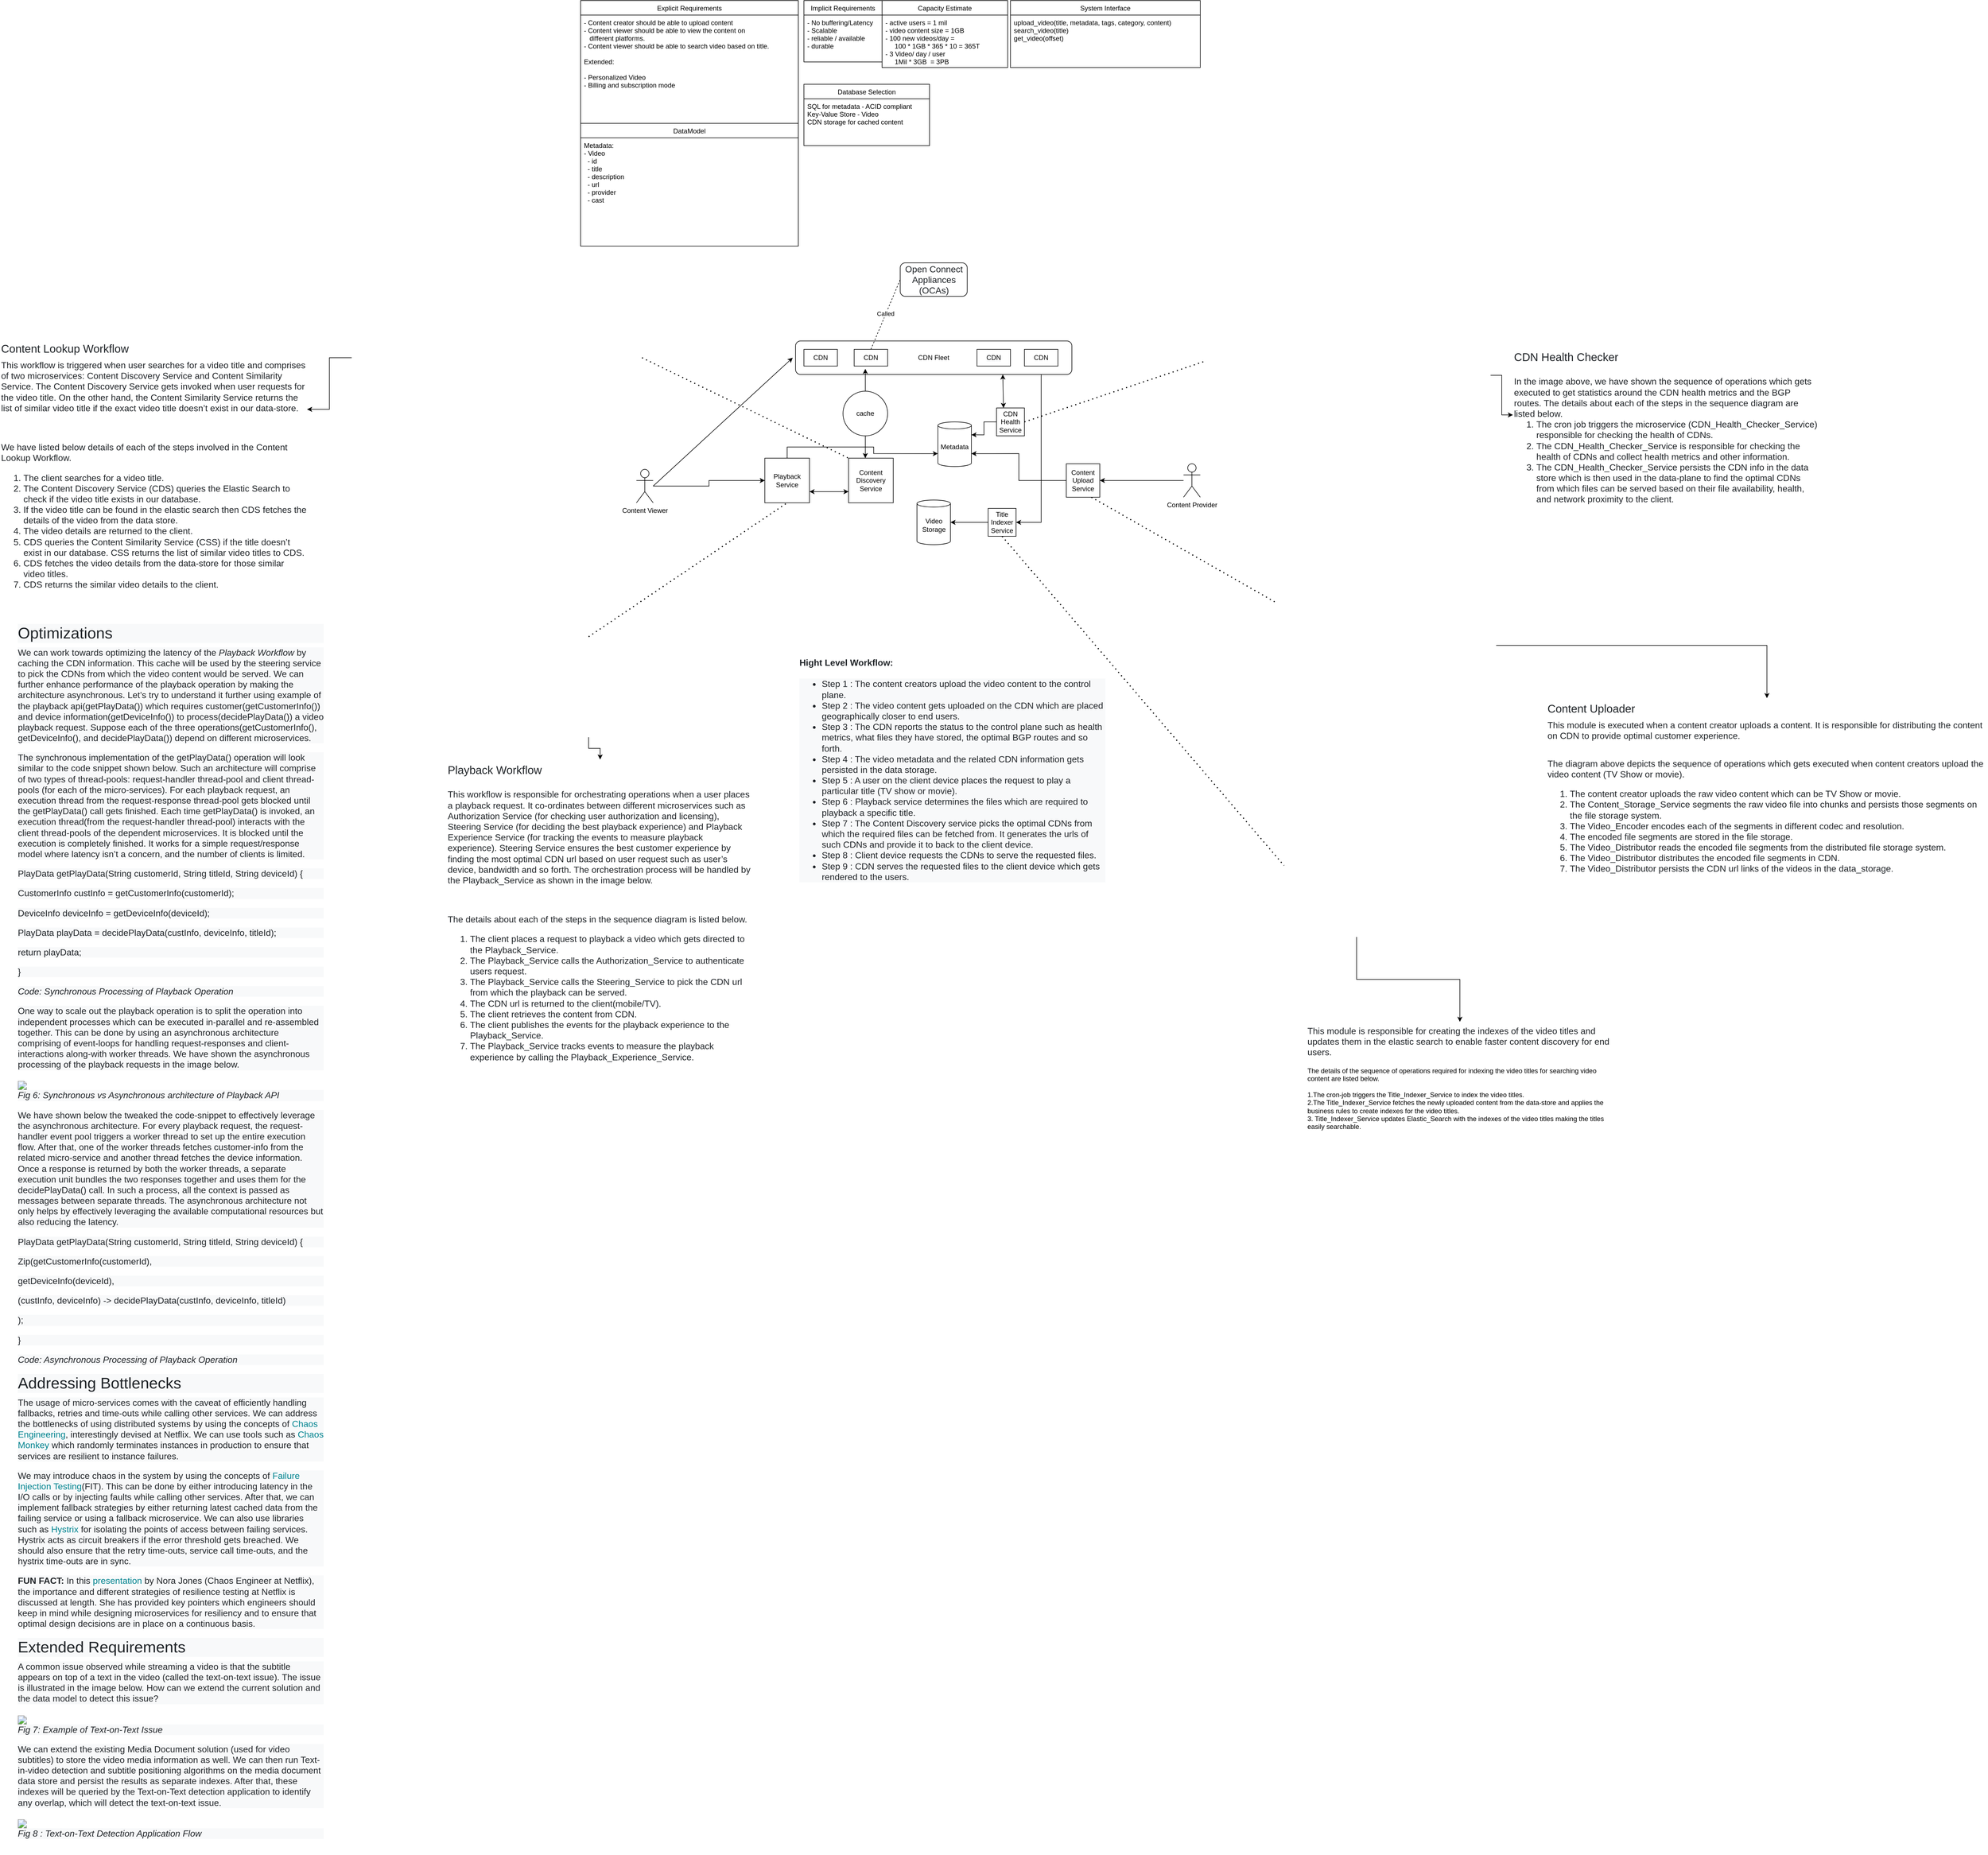 <mxfile version="14.6.13" type="device"><diagram id="5-Hsu6IKNfxFTlGDE2Y5" name="Page-1"><mxGraphModel dx="2877" dy="1433" grid="1" gridSize="10" guides="1" tooltips="1" connect="1" arrows="1" fold="1" page="1" pageScale="1" pageWidth="850" pageHeight="1100" math="0" shadow="0"><root><mxCell id="0"/><mxCell id="1" parent="0"/><mxCell id="NdjpfhS9dOy0dimui9k6-1" value="Explicit Requirements" style="swimlane;fontStyle=0;childLayout=stackLayout;horizontal=1;startSize=26;horizontalStack=0;resizeParent=1;resizeParentMax=0;resizeLast=0;collapsible=1;marginBottom=0;" parent="1" vertex="1"><mxGeometry x="80" y="50" width="390" height="220" as="geometry"/></mxCell><mxCell id="NdjpfhS9dOy0dimui9k6-2" value="- Content creator should be able to upload content&#10;- Content viewer should be able to view the content on&#10;   different platforms.&#10;- Content viewer should be able to search video based on title.&#10;&#10;Extended:&#10;&#10;- Personalized Video&#10;- Billing and subscription mode" style="text;strokeColor=none;fillColor=none;align=left;verticalAlign=top;spacingLeft=4;spacingRight=4;overflow=hidden;rotatable=0;points=[[0,0.5],[1,0.5]];portConstraint=eastwest;" parent="NdjpfhS9dOy0dimui9k6-1" vertex="1"><mxGeometry y="26" width="390" height="194" as="geometry"/></mxCell><mxCell id="NdjpfhS9dOy0dimui9k6-3" value="Implicit Requirements" style="swimlane;fontStyle=0;childLayout=stackLayout;horizontal=1;startSize=26;horizontalStack=0;resizeParent=1;resizeParentMax=0;resizeLast=0;collapsible=1;marginBottom=0;" parent="1" vertex="1"><mxGeometry x="480" y="50" width="140" height="110" as="geometry"/></mxCell><mxCell id="NdjpfhS9dOy0dimui9k6-4" value="- No buffering/Latency&#10;- Scalable&#10;- reliable / available&#10;- durable" style="text;strokeColor=none;fillColor=none;align=left;verticalAlign=top;spacingLeft=4;spacingRight=4;overflow=hidden;rotatable=0;points=[[0,0.5],[1,0.5]];portConstraint=eastwest;" parent="NdjpfhS9dOy0dimui9k6-3" vertex="1"><mxGeometry y="26" width="140" height="84" as="geometry"/></mxCell><mxCell id="NdjpfhS9dOy0dimui9k6-5" value="Database Selection" style="swimlane;fontStyle=0;childLayout=stackLayout;horizontal=1;startSize=26;horizontalStack=0;resizeParent=1;resizeParentMax=0;resizeLast=0;collapsible=1;marginBottom=0;" parent="1" vertex="1"><mxGeometry x="480" y="200" width="225" height="110" as="geometry"/></mxCell><mxCell id="NdjpfhS9dOy0dimui9k6-137" value="SQL for metadata - ACID compliant&#10;Key-Value Store - Video&#10;CDN storage for cached content &#10;" style="text;strokeColor=none;fillColor=none;align=left;verticalAlign=top;spacingLeft=4;spacingRight=4;overflow=hidden;rotatable=0;points=[[0,0.5],[1,0.5]];portConstraint=eastwest;" parent="NdjpfhS9dOy0dimui9k6-5" vertex="1"><mxGeometry y="26" width="225" height="84" as="geometry"/></mxCell><mxCell id="NdjpfhS9dOy0dimui9k6-7" value="System Interface" style="swimlane;fontStyle=0;childLayout=stackLayout;horizontal=1;startSize=26;horizontalStack=0;resizeParent=1;resizeParentMax=0;resizeLast=0;collapsible=1;marginBottom=0;" parent="1" vertex="1"><mxGeometry x="850" y="50" width="340" height="120" as="geometry"/></mxCell><mxCell id="NdjpfhS9dOy0dimui9k6-96" value="upload_video(title, metadata, tags, category, content)&#10;search_video(title)&#10;get_video(offset)&#10;" style="text;strokeColor=none;fillColor=none;align=left;verticalAlign=top;spacingLeft=4;spacingRight=4;overflow=hidden;rotatable=0;points=[[0,0.5],[1,0.5]];portConstraint=eastwest;" parent="NdjpfhS9dOy0dimui9k6-7" vertex="1"><mxGeometry y="26" width="340" height="94" as="geometry"/></mxCell><mxCell id="NdjpfhS9dOy0dimui9k6-9" value="Capacity Estimate" style="swimlane;fontStyle=0;childLayout=stackLayout;horizontal=1;startSize=26;horizontalStack=0;resizeParent=1;resizeParentMax=0;resizeLast=0;collapsible=1;marginBottom=0;" parent="1" vertex="1"><mxGeometry x="620" y="50" width="225" height="120" as="geometry"/></mxCell><mxCell id="NdjpfhS9dOy0dimui9k6-10" value="- active users = 1 mil&#10;- video content size = 1GB&#10;- 100 new videos/day = &#10;     100 * 1GB * 365 * 10 = 365T&#10;- 3 Video/ day / user &#10;     1Mil * 3GB  = 3PB" style="text;strokeColor=none;fillColor=none;align=left;verticalAlign=top;spacingLeft=4;spacingRight=4;overflow=hidden;rotatable=0;points=[[0,0.5],[1,0.5]];portConstraint=eastwest;" parent="NdjpfhS9dOy0dimui9k6-9" vertex="1"><mxGeometry y="26" width="225" height="94" as="geometry"/></mxCell><mxCell id="NdjpfhS9dOy0dimui9k6-59" style="edgeStyle=orthogonalEdgeStyle;rounded=0;orthogonalLoop=1;jettySize=auto;html=1;entryX=0;entryY=0.5;entryDx=0;entryDy=0;" parent="1" source="NdjpfhS9dOy0dimui9k6-37" target="NdjpfhS9dOy0dimui9k6-39" edge="1"><mxGeometry relative="1" as="geometry"><mxPoint x="310.0" y="915.0" as="targetPoint"/></mxGeometry></mxCell><mxCell id="NdjpfhS9dOy0dimui9k6-37" value="Content Viewer" style="shape=umlActor;verticalLabelPosition=bottom;verticalAlign=top;html=1;outlineConnect=0;" parent="1" vertex="1"><mxGeometry x="180" y="890" width="30" height="60" as="geometry"/></mxCell><mxCell id="NdjpfhS9dOy0dimui9k6-78" style="edgeStyle=orthogonalEdgeStyle;rounded=0;orthogonalLoop=1;jettySize=auto;html=1;entryX=1;entryY=0.5;entryDx=0;entryDy=0;" parent="1" source="NdjpfhS9dOy0dimui9k6-38" target="NdjpfhS9dOy0dimui9k6-45" edge="1"><mxGeometry relative="1" as="geometry"><mxPoint x="1160" y="900.143" as="sourcePoint"/></mxGeometry></mxCell><mxCell id="NdjpfhS9dOy0dimui9k6-38" value="Content Provider" style="shape=umlActor;verticalLabelPosition=bottom;verticalAlign=top;html=1;outlineConnect=0;" parent="1" vertex="1"><mxGeometry x="1160" y="880" width="30" height="60" as="geometry"/></mxCell><mxCell id="NdjpfhS9dOy0dimui9k6-84" style="edgeStyle=orthogonalEdgeStyle;rounded=0;orthogonalLoop=1;jettySize=auto;html=1;exitX=0.5;exitY=0;exitDx=0;exitDy=0;entryX=0;entryY=0;entryDx=0;entryDy=56.833;entryPerimeter=0;" parent="1" source="NdjpfhS9dOy0dimui9k6-39" target="NdjpfhS9dOy0dimui9k6-43" edge="1"><mxGeometry relative="1" as="geometry"/></mxCell><mxCell id="NdjpfhS9dOy0dimui9k6-39" value="Playback Service" style="whiteSpace=wrap;html=1;aspect=fixed;" parent="1" vertex="1"><mxGeometry x="410" y="870" width="80" height="80" as="geometry"/></mxCell><mxCell id="NdjpfhS9dOy0dimui9k6-42" value="Content Discovery&lt;br&gt;Service" style="whiteSpace=wrap;html=1;aspect=fixed;" parent="1" vertex="1"><mxGeometry x="560" y="870" width="80" height="80" as="geometry"/></mxCell><mxCell id="NdjpfhS9dOy0dimui9k6-43" value="Metadata" style="shape=cylinder3;whiteSpace=wrap;html=1;boundedLbl=1;backgroundOutline=1;size=6.333;" parent="1" vertex="1"><mxGeometry x="720" y="805" width="60" height="80" as="geometry"/></mxCell><mxCell id="NdjpfhS9dOy0dimui9k6-71" style="edgeStyle=orthogonalEdgeStyle;rounded=0;orthogonalLoop=1;jettySize=auto;html=1;entryX=1;entryY=0.5;entryDx=0;entryDy=0;" parent="1" source="NdjpfhS9dOy0dimui9k6-45" target="NdjpfhS9dOy0dimui9k6-113" edge="1"><mxGeometry relative="1" as="geometry"/></mxCell><mxCell id="NdjpfhS9dOy0dimui9k6-92" style="edgeStyle=orthogonalEdgeStyle;rounded=0;orthogonalLoop=1;jettySize=auto;html=1;entryX=1;entryY=0;entryDx=0;entryDy=56.833;entryPerimeter=0;" parent="1" source="NdjpfhS9dOy0dimui9k6-45" target="NdjpfhS9dOy0dimui9k6-43" edge="1"><mxGeometry relative="1" as="geometry"/></mxCell><mxCell id="NdjpfhS9dOy0dimui9k6-102" style="edgeStyle=orthogonalEdgeStyle;rounded=0;orthogonalLoop=1;jettySize=auto;html=1;entryX=0.5;entryY=1;entryDx=0;entryDy=0;" parent="1" source="NdjpfhS9dOy0dimui9k6-45" target="NdjpfhS9dOy0dimui9k6-76" edge="1"><mxGeometry relative="1" as="geometry"/></mxCell><mxCell id="NdjpfhS9dOy0dimui9k6-45" value="Content Upload&lt;br&gt;Service" style="whiteSpace=wrap;html=1;aspect=fixed;" parent="1" vertex="1"><mxGeometry x="950" y="880" width="60" height="60" as="geometry"/></mxCell><mxCell id="NdjpfhS9dOy0dimui9k6-91" style="edgeStyle=orthogonalEdgeStyle;rounded=0;orthogonalLoop=1;jettySize=auto;html=1;entryX=1;entryY=0;entryDx=0;entryDy=23.167;entryPerimeter=0;" parent="1" source="NdjpfhS9dOy0dimui9k6-46" target="NdjpfhS9dOy0dimui9k6-43" edge="1"><mxGeometry relative="1" as="geometry"/></mxCell><mxCell id="NdjpfhS9dOy0dimui9k6-46" value="CDN Health Service" style="whiteSpace=wrap;html=1;aspect=fixed;" parent="1" vertex="1"><mxGeometry x="825" y="780" width="50" height="50" as="geometry"/></mxCell><mxCell id="NdjpfhS9dOy0dimui9k6-64" value="CDN Fleet" style="rounded=1;whiteSpace=wrap;html=1;" parent="1" vertex="1"><mxGeometry x="465" y="660" width="495" height="60" as="geometry"/></mxCell><mxCell id="NdjpfhS9dOy0dimui9k6-67" value="" style="endArrow=classic;html=1;" parent="1" edge="1"><mxGeometry width="50" height="50" relative="1" as="geometry"><mxPoint x="210" y="920" as="sourcePoint"/><mxPoint x="460" y="690" as="targetPoint"/></mxGeometry></mxCell><mxCell id="NdjpfhS9dOy0dimui9k6-70" value="Video Storage" style="shape=cylinder3;whiteSpace=wrap;html=1;boundedLbl=1;backgroundOutline=1;size=6.333;" parent="1" vertex="1"><mxGeometry x="682.5" y="945" width="60" height="80" as="geometry"/></mxCell><mxCell id="NdjpfhS9dOy0dimui9k6-73" value="CDN" style="rounded=0;whiteSpace=wrap;html=1;" parent="1" vertex="1"><mxGeometry x="480" y="675" width="60" height="30" as="geometry"/></mxCell><mxCell id="NdjpfhS9dOy0dimui9k6-74" value="&lt;span&gt;CDN&lt;/span&gt;" style="rounded=0;whiteSpace=wrap;html=1;" parent="1" vertex="1"><mxGeometry x="570" y="675" width="60" height="30" as="geometry"/></mxCell><mxCell id="NdjpfhS9dOy0dimui9k6-75" value="&lt;meta charset=&quot;utf-8&quot;&gt;&lt;span style=&quot;color: rgb(0, 0, 0); font-family: helvetica; font-size: 12px; font-style: normal; font-weight: 400; letter-spacing: normal; text-align: center; text-indent: 0px; text-transform: none; word-spacing: 0px; background-color: rgb(248, 249, 250); display: inline; float: none;&quot;&gt;CDN&lt;/span&gt;" style="rounded=0;whiteSpace=wrap;html=1;" parent="1" vertex="1"><mxGeometry x="790" y="675" width="60" height="30" as="geometry"/></mxCell><mxCell id="NdjpfhS9dOy0dimui9k6-76" value="&lt;span&gt;CDN&lt;/span&gt;" style="rounded=0;whiteSpace=wrap;html=1;" parent="1" vertex="1"><mxGeometry x="875" y="675" width="60" height="30" as="geometry"/></mxCell><mxCell id="NdjpfhS9dOy0dimui9k6-87" value="" style="endArrow=classic;startArrow=classic;html=1;" parent="1" edge="1"><mxGeometry width="50" height="50" relative="1" as="geometry"><mxPoint x="590" y="870" as="sourcePoint"/><mxPoint x="590" y="710" as="targetPoint"/></mxGeometry></mxCell><mxCell id="NdjpfhS9dOy0dimui9k6-89" value="" style="endArrow=classic;startArrow=classic;html=1;entryX=0.75;entryY=1;entryDx=0;entryDy=0;exitX=0.25;exitY=0;exitDx=0;exitDy=0;" parent="1" source="NdjpfhS9dOy0dimui9k6-46" target="NdjpfhS9dOy0dimui9k6-64" edge="1"><mxGeometry width="50" height="50" relative="1" as="geometry"><mxPoint x="600" y="680" as="sourcePoint"/><mxPoint x="650" y="630" as="targetPoint"/></mxGeometry></mxCell><mxCell id="NdjpfhS9dOy0dimui9k6-95" value="&lt;div&gt;&lt;font color=&quot;#212529&quot;&gt;&lt;span style=&quot;font-size: 16px&quot;&gt;&lt;b&gt;Hight Level Workflow:&amp;nbsp;&lt;/b&gt;&lt;/span&gt;&lt;/font&gt;&lt;/div&gt;&lt;div&gt;&lt;font color=&quot;#212529&quot;&gt;&lt;span style=&quot;font-size: 16px&quot;&gt;&lt;b&gt;&lt;br&gt;&lt;/b&gt;&lt;/span&gt;&lt;/font&gt;&lt;/div&gt;&lt;ul style=&quot;box-sizing: border-box ; margin-top: 0px ; margin-bottom: 1rem ; color: rgb(33 , 37 , 41) ; font-size: 16px ; font-style: normal ; letter-spacing: normal ; text-align: left ; text-indent: 0px ; text-transform: none ; word-spacing: 0px ; background-color: rgb(248 , 249 , 250)&quot;&gt;&lt;li style=&quot;box-sizing: border-box&quot;&gt;Step 1 : The content creators upload the video content to the control plane.&lt;/li&gt;&lt;li style=&quot;font-weight: 400 ; box-sizing: border-box&quot;&gt;Step 2 : The video content gets uploaded on the CDN which are placed geographically closer to end users.&lt;/li&gt;&lt;li style=&quot;font-weight: 400 ; box-sizing: border-box&quot;&gt;Step 3 : The CDN reports the status to the control plane such as health metrics, what files they have stored, the optimal BGP routes and so forth.&lt;/li&gt;&lt;li style=&quot;font-weight: 400 ; box-sizing: border-box&quot;&gt;Step 4 : The video metadata and the related CDN information gets persisted in the data storage.&lt;/li&gt;&lt;li style=&quot;font-weight: 400 ; box-sizing: border-box&quot;&gt;Step 5 : A user on the client device places the request to play a particular title (TV show or movie).&lt;/li&gt;&lt;li style=&quot;font-weight: 400 ; box-sizing: border-box&quot;&gt;Step 6 : Playback service determines the files which are required to playback a specific title.&lt;/li&gt;&lt;li style=&quot;font-weight: 400 ; box-sizing: border-box&quot;&gt;Step 7 : The Content Discovery service picks the optimal CDNs from which the required files can be fetched from. It generates the urls of such CDNs and provide it to back to the client device.&lt;/li&gt;&lt;li style=&quot;font-weight: 400 ; box-sizing: border-box&quot;&gt;Step 8 : Client device requests the CDNs to serve the requested files.&lt;/li&gt;&lt;li style=&quot;font-weight: 400 ; box-sizing: border-box&quot;&gt;Step 9 : CDN serves the requested files to the client device which gets rendered to the users.&lt;/li&gt;&lt;/ul&gt;" style="text;whiteSpace=wrap;html=1;" parent="1" vertex="1"><mxGeometry x="470" y="1220" width="550" height="420" as="geometry"/></mxCell><mxCell id="NdjpfhS9dOy0dimui9k6-98" value="DataModel" style="swimlane;fontStyle=0;childLayout=stackLayout;horizontal=1;startSize=26;horizontalStack=0;resizeParent=1;resizeParentMax=0;resizeLast=0;collapsible=1;marginBottom=0;" parent="1" vertex="1"><mxGeometry x="80" y="270" width="390" height="220" as="geometry"/></mxCell><mxCell id="NdjpfhS9dOy0dimui9k6-99" value="Metadata:&#10;- Video&#10;  - id&#10;  - title&#10;  - description&#10;  - url&#10;  - provider&#10;  - cast&#10;" style="text;strokeColor=none;fillColor=none;align=left;verticalAlign=top;spacingLeft=4;spacingRight=4;overflow=hidden;rotatable=0;points=[[0,0.5],[1,0.5]];portConstraint=eastwest;" parent="NdjpfhS9dOy0dimui9k6-98" vertex="1"><mxGeometry y="26" width="390" height="194" as="geometry"/></mxCell><mxCell id="NdjpfhS9dOy0dimui9k6-112" style="edgeStyle=orthogonalEdgeStyle;rounded=0;orthogonalLoop=1;jettySize=auto;html=1;" parent="1" source="NdjpfhS9dOy0dimui9k6-103" target="NdjpfhS9dOy0dimui9k6-121" edge="1"><mxGeometry relative="1" as="geometry"><mxPoint x="1460" y="1350" as="targetPoint"/></mxGeometry></mxCell><mxCell id="NdjpfhS9dOy0dimui9k6-103" value="" style="shape=image;verticalLabelPosition=bottom;labelBackgroundColor=#ffffff;verticalAlign=top;aspect=fixed;imageAspect=0;image=https://techtakshila.com/system-design-interview/chapter-2/fig1.png;" parent="1" vertex="1"><mxGeometry x="1200" y="1130" width="520" height="151" as="geometry"/></mxCell><mxCell id="NdjpfhS9dOy0dimui9k6-111" style="edgeStyle=orthogonalEdgeStyle;rounded=0;orthogonalLoop=1;jettySize=auto;html=1;" parent="1" source="NdjpfhS9dOy0dimui9k6-106" target="NdjpfhS9dOy0dimui9k6-110" edge="1"><mxGeometry relative="1" as="geometry"/></mxCell><mxCell id="NdjpfhS9dOy0dimui9k6-106" value="" style="shape=image;verticalLabelPosition=bottom;labelBackgroundColor=#ffffff;verticalAlign=top;aspect=fixed;imageAspect=0;image=https://techtakshila.com/system-design-interview/chapter-2/fig2.png;" parent="1" vertex="1"><mxGeometry x="1200" y="670" width="510" height="102.98" as="geometry"/></mxCell><mxCell id="NdjpfhS9dOy0dimui9k6-110" value="&lt;h5 id=&quot;cdn-health-checker&quot; style=&quot;box-sizing: border-box ; margin-top: 0px ; margin-bottom: 0.5rem ; font-weight: 500 ; line-height: 1.2 ; font-size: 1.25rem ; color: rgb(33 , 37 , 41) ; font-family: , , &amp;#34;segoe ui&amp;#34; , &amp;#34;roboto&amp;#34; , &amp;#34;helvetica neue&amp;#34; , &amp;#34;arial&amp;#34; , &amp;#34;noto sans&amp;#34; , sans-serif , &amp;#34;apple color emoji&amp;#34; , &amp;#34;segoe ui emoji&amp;#34; , &amp;#34;segoe ui symbol&amp;#34; , &amp;#34;noto color emoji&amp;#34;&quot;&gt;CDN Health Checker&lt;/h5&gt;&lt;div&gt;&lt;br&gt;&lt;/div&gt;&lt;span style=&quot;font-size: 16px ; color: rgb(33 , 37 , 41)&quot;&gt;In the image above, we have shown the sequence of operations which gets executed to get statistics around the CDN health metrics and the BGP routes. The details about each of the steps in the sequence diagram are listed below.&lt;/span&gt;&lt;ol style=&quot;box-sizing: border-box ; margin-top: 0px ; margin-bottom: 1rem ; color: rgb(33 , 37 , 41) ; font-size: 16px&quot;&gt;&lt;li style=&quot;box-sizing: border-box&quot;&gt;The cron job triggers the microservice (CDN_Health_Checker_Service) responsible for checking the health of CDNs.&lt;/li&gt;&lt;li style=&quot;box-sizing: border-box&quot;&gt;The CDN_Health_Checker_Service is responsible for checking the health of CDNs and collect health metrics and other information.&lt;/li&gt;&lt;li style=&quot;box-sizing: border-box&quot;&gt;The CDN_Health_Checker_Service persists the CDN info in the data store which is then used in the data-plane to find the optimal CDNs from which files can be served based on their file availability, health, and network proximity to the client.&lt;/li&gt;&lt;/ol&gt;" style="text;whiteSpace=wrap;html=1;" parent="1" vertex="1"><mxGeometry x="1750" y="670" width="550" height="245" as="geometry"/></mxCell><mxCell id="NdjpfhS9dOy0dimui9k6-114" style="edgeStyle=orthogonalEdgeStyle;rounded=0;orthogonalLoop=1;jettySize=auto;html=1;entryX=1;entryY=0.5;entryDx=0;entryDy=0;entryPerimeter=0;" parent="1" source="NdjpfhS9dOy0dimui9k6-113" target="NdjpfhS9dOy0dimui9k6-70" edge="1"><mxGeometry relative="1" as="geometry"/></mxCell><mxCell id="NdjpfhS9dOy0dimui9k6-113" value="Title Indexer Service" style="whiteSpace=wrap;html=1;aspect=fixed;" parent="1" vertex="1"><mxGeometry x="810" y="960" width="50" height="50" as="geometry"/></mxCell><mxCell id="NdjpfhS9dOy0dimui9k6-119" style="edgeStyle=orthogonalEdgeStyle;rounded=0;orthogonalLoop=1;jettySize=auto;html=1;entryX=0.5;entryY=0;entryDx=0;entryDy=0;" parent="1" source="NdjpfhS9dOy0dimui9k6-115" target="NdjpfhS9dOy0dimui9k6-120" edge="1"><mxGeometry relative="1" as="geometry"><mxPoint x="1360" y="1790" as="targetPoint"/></mxGeometry></mxCell><mxCell id="NdjpfhS9dOy0dimui9k6-115" value="" style="shape=image;verticalLabelPosition=bottom;labelBackgroundColor=#ffffff;verticalAlign=top;aspect=fixed;imageAspect=0;image=https://techtakshila.com/system-design-interview/chapter-2/fig3.png;" parent="1" vertex="1"><mxGeometry x="1210" y="1600" width="520" height="128" as="geometry"/></mxCell><mxCell id="NdjpfhS9dOy0dimui9k6-117" value="&lt;p style=&quot;box-sizing: border-box ; margin-top: 0px ; margin-bottom: 1rem ; color: rgb(33 , 37 , 41) ; font-family: , , &amp;#34;segoe ui&amp;#34; , &amp;#34;roboto&amp;#34; , &amp;#34;helvetica neue&amp;#34; , &amp;#34;arial&amp;#34; , &amp;#34;noto sans&amp;#34; , sans-serif , &amp;#34;apple color emoji&amp;#34; , &amp;#34;segoe ui emoji&amp;#34; , &amp;#34;segoe ui symbol&amp;#34; , &amp;#34;noto color emoji&amp;#34; ; font-size: 16px ; background-color: rgb(248 , 249 , 250)&quot;&gt;&lt;br&gt;&lt;/p&gt;" style="edgeLabel;html=1;align=left;verticalAlign=middle;resizable=0;points=[];" parent="1" vertex="1" connectable="0"><mxGeometry x="1030.004" y="1830.0" as="geometry"/></mxCell><mxCell id="NdjpfhS9dOy0dimui9k6-120" value="&lt;p style=&quot;box-sizing: border-box ; margin-top: 0px ; margin-bottom: 1rem ; color: rgb(33 , 37 , 41) ; font-size: 16px&quot;&gt;This module is responsible for creating the indexes of the video titles and updates them in the elastic search to enable faster content discovery for end users.&lt;/p&gt;&lt;span&gt;The details of the sequence of operations required for indexing the video titles for searching video content are listed below.&lt;/span&gt;&lt;br&gt;&lt;br&gt;&lt;span&gt;1.The cron-job triggers the Title_Indexer_Service to index the video titles.&lt;/span&gt;&lt;br&gt;&lt;span&gt;2.The Title_Indexer_Service fetches the newly uploaded content from the data-store and applies the business rules to create indexes for the video titles.&lt;/span&gt;&lt;br&gt;&lt;span&gt;3. Title_Indexer_Service updates Elastic_Search with the indexes of the video titles making the titles easily searchable.&lt;/span&gt;" style="text;whiteSpace=wrap;html=1;" parent="1" vertex="1"><mxGeometry x="1380" y="1880" width="550" height="200" as="geometry"/></mxCell><mxCell id="NdjpfhS9dOy0dimui9k6-121" value="&lt;h5 id=&quot;content-uploader&quot; style=&quot;box-sizing: border-box ; margin-top: 0px ; margin-bottom: 0.5rem ; font-weight: 500 ; line-height: 1.2 ; font-size: 1.25rem ; color: rgb(33 , 37 , 41) ; font-family: , , &amp;#34;segoe ui&amp;#34; , &amp;#34;roboto&amp;#34; , &amp;#34;helvetica neue&amp;#34; , &amp;#34;arial&amp;#34; , &amp;#34;noto sans&amp;#34; , sans-serif , &amp;#34;apple color emoji&amp;#34; , &amp;#34;segoe ui emoji&amp;#34; , &amp;#34;segoe ui symbol&amp;#34; , &amp;#34;noto color emoji&amp;#34;&quot;&gt;Content Uploader&lt;/h5&gt;&lt;div&gt;&lt;p style=&quot;box-sizing: border-box ; margin-top: 0px ; margin-bottom: 1rem ; color: rgb(33 , 37 , 41) ; font-family: , , &amp;#34;segoe ui&amp;#34; , &amp;#34;roboto&amp;#34; , &amp;#34;helvetica neue&amp;#34; , &amp;#34;arial&amp;#34; , &amp;#34;noto sans&amp;#34; , sans-serif , &amp;#34;apple color emoji&amp;#34; , &amp;#34;segoe ui emoji&amp;#34; , &amp;#34;segoe ui symbol&amp;#34; , &amp;#34;noto color emoji&amp;#34; ; font-size: 16px&quot;&gt;This module is executed when a content creator uploads a content. It is responsible for distributing the content on CDN to provide optimal customer experience.&lt;/p&gt;&lt;/div&gt;&lt;div&gt;&lt;br&gt;&lt;/div&gt;&lt;p style=&quot;box-sizing: border-box ; margin-top: 0px ; margin-bottom: 1rem ; color: rgb(33 , 37 , 41) ; font-size: 16px&quot;&gt;&lt;span&gt;The diagram above depicts the sequence of operations which gets executed when content creators upload the video content (TV Show or movie).&lt;/span&gt;&lt;/p&gt;&lt;ol style=&quot;box-sizing: border-box ; margin-top: 0px ; margin-bottom: 1rem ; color: rgb(33 , 37 , 41) ; font-size: 16px&quot;&gt;&lt;li style=&quot;box-sizing: border-box&quot;&gt;The content creator uploads the raw video content which can be TV Show or movie.&lt;/li&gt;&lt;li style=&quot;box-sizing: border-box&quot;&gt;The Content_Storage_Service segments the raw video file into chunks and persists those segments on the file storage system.&lt;/li&gt;&lt;li style=&quot;box-sizing: border-box&quot;&gt;The Video_Encoder encodes each of the segments in different codec and resolution.&lt;/li&gt;&lt;li style=&quot;box-sizing: border-box&quot;&gt;The encoded file segments are stored in the file storage.&lt;/li&gt;&lt;li style=&quot;box-sizing: border-box&quot;&gt;The Video_Distributor reads the encoded file segments from the distributed file storage system.&lt;/li&gt;&lt;li style=&quot;box-sizing: border-box&quot;&gt;The Video_Distributor distributes the encoded file segments in CDN.&lt;/li&gt;&lt;li style=&quot;box-sizing: border-box&quot;&gt;The Video_Distributor persists the CDN url links of the videos in the data_storage.&lt;/li&gt;&lt;/ol&gt;" style="text;whiteSpace=wrap;html=1;" parent="1" vertex="1"><mxGeometry x="1810" y="1300" width="790" height="200" as="geometry"/></mxCell><mxCell id="NdjpfhS9dOy0dimui9k6-122" value="" style="endArrow=none;dashed=1;html=1;dashPattern=1 3;strokeWidth=2;exitX=0.5;exitY=1;exitDx=0;exitDy=0;entryX=0.25;entryY=0;entryDx=0;entryDy=0;" parent="1" source="NdjpfhS9dOy0dimui9k6-113" target="NdjpfhS9dOy0dimui9k6-115" edge="1"><mxGeometry width="50" height="50" relative="1" as="geometry"><mxPoint x="900" y="1060" as="sourcePoint"/><mxPoint x="950" y="1010" as="targetPoint"/></mxGeometry></mxCell><mxCell id="NdjpfhS9dOy0dimui9k6-123" value="" style="endArrow=none;dashed=1;html=1;dashPattern=1 3;strokeWidth=2;exitX=0.75;exitY=1;exitDx=0;exitDy=0;" parent="1" source="NdjpfhS9dOy0dimui9k6-45" target="NdjpfhS9dOy0dimui9k6-103" edge="1"><mxGeometry width="50" height="50" relative="1" as="geometry"><mxPoint x="845" y="1020" as="sourcePoint"/><mxPoint x="1350" y="1610" as="targetPoint"/></mxGeometry></mxCell><mxCell id="NdjpfhS9dOy0dimui9k6-124" value="" style="endArrow=none;dashed=1;html=1;dashPattern=1 3;strokeWidth=2;exitX=1;exitY=0.5;exitDx=0;exitDy=0;entryX=0;entryY=0.25;entryDx=0;entryDy=0;" parent="1" source="NdjpfhS9dOy0dimui9k6-46" target="NdjpfhS9dOy0dimui9k6-106" edge="1"><mxGeometry width="50" height="50" relative="1" as="geometry"><mxPoint x="1005" y="950" as="sourcePoint"/><mxPoint x="1337.768" y="1140" as="targetPoint"/></mxGeometry></mxCell><mxCell id="NdjpfhS9dOy0dimui9k6-128" style="edgeStyle=orthogonalEdgeStyle;rounded=0;orthogonalLoop=1;jettySize=auto;html=1;" parent="1" source="NdjpfhS9dOy0dimui9k6-125" target="NdjpfhS9dOy0dimui9k6-127" edge="1"><mxGeometry relative="1" as="geometry"/></mxCell><mxCell id="NdjpfhS9dOy0dimui9k6-125" value="" style="shape=image;verticalLabelPosition=bottom;labelBackgroundColor=#ffffff;verticalAlign=top;aspect=fixed;imageAspect=0;image=https://techtakshila.com/system-design-interview/chapter-2/fig4.png;" parent="1" vertex="1"><mxGeometry x="-160" y="1190" width="508.7" height="180" as="geometry"/></mxCell><mxCell id="NdjpfhS9dOy0dimui9k6-126" value="" style="endArrow=none;dashed=1;html=1;dashPattern=1 3;strokeWidth=2;entryX=0.5;entryY=1;entryDx=0;entryDy=0;exitX=0.5;exitY=0;exitDx=0;exitDy=0;" parent="1" source="NdjpfhS9dOy0dimui9k6-125" target="NdjpfhS9dOy0dimui9k6-39" edge="1"><mxGeometry width="50" height="50" relative="1" as="geometry"><mxPoint x="140" y="1290" as="sourcePoint"/><mxPoint x="190" y="1240" as="targetPoint"/></mxGeometry></mxCell><mxCell id="NdjpfhS9dOy0dimui9k6-127" value="&lt;h5 id=&quot;playback-workflow&quot; style=&quot;box-sizing: border-box ; margin-top: 0px ; margin-bottom: 0.5rem ; font-weight: 500 ; line-height: 1.2 ; font-size: 1.25rem ; color: rgb(33 , 37 , 41) ; font-family: , , &amp;#34;segoe ui&amp;#34; , &amp;#34;roboto&amp;#34; , &amp;#34;helvetica neue&amp;#34; , &amp;#34;arial&amp;#34; , &amp;#34;noto sans&amp;#34; , sans-serif , &amp;#34;apple color emoji&amp;#34; , &amp;#34;segoe ui emoji&amp;#34; , &amp;#34;segoe ui symbol&amp;#34; , &amp;#34;noto color emoji&amp;#34;&quot;&gt;Playback Workflow&lt;/h5&gt;&lt;div&gt;&lt;br&gt;&lt;/div&gt;&lt;p style=&quot;box-sizing: border-box ; margin-top: 0px ; margin-bottom: 1rem ; color: rgb(33 , 37 , 41) ; font-family: , , &amp;#34;segoe ui&amp;#34; , &amp;#34;roboto&amp;#34; , &amp;#34;helvetica neue&amp;#34; , &amp;#34;arial&amp;#34; , &amp;#34;noto sans&amp;#34; , sans-serif , &amp;#34;apple color emoji&amp;#34; , &amp;#34;segoe ui emoji&amp;#34; , &amp;#34;segoe ui symbol&amp;#34; , &amp;#34;noto color emoji&amp;#34; ; font-size: 16px&quot;&gt;This workflow is responsible for orchestrating operations when a user places a playback request. It co-ordinates between different microservices such as Authorization Service (for checking user authorization and licensing), Steering Service (for deciding the best playback experience) and Playback Experience Service (for tracking the events to measure playback experience). Steering Service ensures the best customer experience by finding the most optimal CDN url based on user request such as user’s device, bandwidth and so forth. The orchestration process will be handled by the Playback_Service as shown in the image below.&lt;/p&gt;&lt;p style=&quot;box-sizing: border-box ; margin-top: 0px ; margin-bottom: 1rem ; color: rgb(33 , 37 , 41) ; font-family: , , &amp;#34;segoe ui&amp;#34; , &amp;#34;roboto&amp;#34; , &amp;#34;helvetica neue&amp;#34; , &amp;#34;arial&amp;#34; , &amp;#34;noto sans&amp;#34; , sans-serif , &amp;#34;apple color emoji&amp;#34; , &amp;#34;segoe ui emoji&amp;#34; , &amp;#34;segoe ui symbol&amp;#34; , &amp;#34;noto color emoji&amp;#34; ; font-size: 16px&quot;&gt;&lt;br&gt;&lt;/p&gt;&lt;p style=&quot;box-sizing: border-box ; margin-top: 0px ; margin-bottom: 1rem ; color: rgb(33 , 37 , 41) ; font-family: , , &amp;#34;segoe ui&amp;#34; , &amp;#34;roboto&amp;#34; , &amp;#34;helvetica neue&amp;#34; , &amp;#34;arial&amp;#34; , &amp;#34;noto sans&amp;#34; , sans-serif , &amp;#34;apple color emoji&amp;#34; , &amp;#34;segoe ui emoji&amp;#34; , &amp;#34;segoe ui symbol&amp;#34; , &amp;#34;noto color emoji&amp;#34; ; font-size: 16px&quot;&gt;The details about each of the steps in the sequence diagram is listed below.&lt;/p&gt;&lt;ol style=&quot;box-sizing: border-box ; margin-top: 0px ; margin-bottom: 1rem ; color: rgb(33 , 37 , 41) ; font-family: , , &amp;#34;segoe ui&amp;#34; , &amp;#34;roboto&amp;#34; , &amp;#34;helvetica neue&amp;#34; , &amp;#34;arial&amp;#34; , &amp;#34;noto sans&amp;#34; , sans-serif , &amp;#34;apple color emoji&amp;#34; , &amp;#34;segoe ui emoji&amp;#34; , &amp;#34;segoe ui symbol&amp;#34; , &amp;#34;noto color emoji&amp;#34; ; font-size: 16px&quot;&gt;&lt;li style=&quot;box-sizing: border-box&quot;&gt;The client places a request to playback a video which gets directed to the Playback_Service.&lt;/li&gt;&lt;li style=&quot;box-sizing: border-box&quot;&gt;The Playback_Service calls the Authorization_Service to authenticate users request.&lt;/li&gt;&lt;li style=&quot;box-sizing: border-box&quot;&gt;The Playback_Service calls the Steering_Service to pick the CDN url from which the playback can be served.&lt;/li&gt;&lt;li style=&quot;box-sizing: border-box&quot;&gt;The CDN url is returned to the client(mobile/TV).&lt;/li&gt;&lt;li style=&quot;box-sizing: border-box&quot;&gt;The client retrieves the content from CDN.&lt;/li&gt;&lt;li style=&quot;box-sizing: border-box&quot;&gt;The client publishes the events for the playback experience to the Playback_Service.&lt;/li&gt;&lt;li style=&quot;box-sizing: border-box&quot;&gt;The Playback_Service tracks events to measure the playback experience by calling the Playback_Experience_Service.&lt;/li&gt;&lt;/ol&gt;&lt;div&gt;&lt;br&gt;&lt;/div&gt;" style="text;whiteSpace=wrap;html=1;" parent="1" vertex="1"><mxGeometry x="-160" y="1410" width="550" height="510" as="geometry"/></mxCell><mxCell id="NdjpfhS9dOy0dimui9k6-133" style="edgeStyle=orthogonalEdgeStyle;rounded=0;orthogonalLoop=1;jettySize=auto;html=1;entryX=1;entryY=0.25;entryDx=0;entryDy=0;" parent="1" source="NdjpfhS9dOy0dimui9k6-129" target="NdjpfhS9dOy0dimui9k6-131" edge="1"><mxGeometry relative="1" as="geometry"/></mxCell><mxCell id="NdjpfhS9dOy0dimui9k6-129" value="" style="shape=image;verticalLabelPosition=bottom;labelBackgroundColor=#ffffff;verticalAlign=top;aspect=fixed;imageAspect=0;image=https://techtakshila.com/system-design-interview/chapter-2/fig5.png;" parent="1" vertex="1"><mxGeometry x="-330" y="588" width="520" height="204" as="geometry"/></mxCell><mxCell id="NdjpfhS9dOy0dimui9k6-130" value="" style="endArrow=none;dashed=1;html=1;dashPattern=1 3;strokeWidth=2;entryX=0;entryY=0;entryDx=0;entryDy=0;exitX=1;exitY=0.5;exitDx=0;exitDy=0;" parent="1" source="NdjpfhS9dOy0dimui9k6-129" target="NdjpfhS9dOy0dimui9k6-42" edge="1"><mxGeometry width="50" height="50" relative="1" as="geometry"><mxPoint x="40" y="1140" as="sourcePoint"/><mxPoint x="490" y="990" as="targetPoint"/></mxGeometry></mxCell><mxCell id="NdjpfhS9dOy0dimui9k6-131" value="&lt;h5 id=&quot;content-lookup-workflow&quot; style=&quot;box-sizing: border-box ; margin-top: 0px ; margin-bottom: 0.5rem ; font-weight: 500 ; line-height: 1.2 ; font-size: 1.25rem ; color: rgb(33 , 37 , 41) ; font-family: , , &amp;#34;segoe ui&amp;#34; , &amp;#34;roboto&amp;#34; , &amp;#34;helvetica neue&amp;#34; , &amp;#34;arial&amp;#34; , &amp;#34;noto sans&amp;#34; , sans-serif , &amp;#34;apple color emoji&amp;#34; , &amp;#34;segoe ui emoji&amp;#34; , &amp;#34;segoe ui symbol&amp;#34; , &amp;#34;noto color emoji&amp;#34;&quot;&gt;Content Lookup Workflow&lt;/h5&gt;&lt;h5 id=&quot;playback-workflow&quot; style=&quot;box-sizing: border-box ; margin-top: 0px ; margin-bottom: 0.5rem ; font-weight: 500 ; line-height: 1.2 ; font-size: 1.25rem ; color: rgb(33 , 37 , 41) ; font-family: , , &amp;#34;segoe ui&amp;#34; , &amp;#34;roboto&amp;#34; , &amp;#34;helvetica neue&amp;#34; , &amp;#34;arial&amp;#34; , &amp;#34;noto sans&amp;#34; , sans-serif , &amp;#34;apple color emoji&amp;#34; , &amp;#34;segoe ui emoji&amp;#34; , &amp;#34;segoe ui symbol&amp;#34; , &amp;#34;noto color emoji&amp;#34;&quot;&gt;&lt;p style=&quot;box-sizing: border-box ; margin-top: 0px ; margin-bottom: 1rem ; font-family: , , &amp;#34;segoe ui&amp;#34; , &amp;#34;roboto&amp;#34; , &amp;#34;helvetica neue&amp;#34; , &amp;#34;arial&amp;#34; , &amp;#34;noto sans&amp;#34; , sans-serif , &amp;#34;apple color emoji&amp;#34; , &amp;#34;segoe ui emoji&amp;#34; , &amp;#34;segoe ui symbol&amp;#34; , &amp;#34;noto color emoji&amp;#34; ; font-size: 16px&quot;&gt;This workflow is triggered when user searches for a video title and comprises of two microservices: Content Discovery Service and Content Similarity Service. The Content Discovery Service gets invoked when user requests for the video title. On the other hand, the Content Similarity Service returns the list of similar video title if the exact video title doesn’t exist in our data-store.&lt;/p&gt;&lt;p style=&quot;box-sizing: border-box ; margin-top: 0px ; margin-bottom: 1rem ; font-family: , , &amp;#34;segoe ui&amp;#34; , &amp;#34;roboto&amp;#34; , &amp;#34;helvetica neue&amp;#34; , &amp;#34;arial&amp;#34; , &amp;#34;noto sans&amp;#34; , sans-serif , &amp;#34;apple color emoji&amp;#34; , &amp;#34;segoe ui emoji&amp;#34; , &amp;#34;segoe ui symbol&amp;#34; , &amp;#34;noto color emoji&amp;#34; ; font-size: 16px&quot;&gt;&lt;br&gt;&lt;/p&gt;&lt;/h5&gt;&lt;p style=&quot;box-sizing: border-box ; margin-top: 0px ; margin-bottom: 1rem ; color: rgb(33 , 37 , 41) ; font-family: , , &amp;#34;segoe ui&amp;#34; , &amp;#34;roboto&amp;#34; , &amp;#34;helvetica neue&amp;#34; , &amp;#34;arial&amp;#34; , &amp;#34;noto sans&amp;#34; , sans-serif , &amp;#34;apple color emoji&amp;#34; , &amp;#34;segoe ui emoji&amp;#34; , &amp;#34;segoe ui symbol&amp;#34; , &amp;#34;noto color emoji&amp;#34; ; font-size: 16px&quot;&gt;We have listed below details of each of the steps involved in the Content Lookup Workflow.&lt;/p&gt;&lt;ol style=&quot;box-sizing: border-box ; margin-top: 0px ; margin-bottom: 1rem ; color: rgb(33 , 37 , 41) ; font-family: , , &amp;#34;segoe ui&amp;#34; , &amp;#34;roboto&amp;#34; , &amp;#34;helvetica neue&amp;#34; , &amp;#34;arial&amp;#34; , &amp;#34;noto sans&amp;#34; , sans-serif , &amp;#34;apple color emoji&amp;#34; , &amp;#34;segoe ui emoji&amp;#34; , &amp;#34;segoe ui symbol&amp;#34; , &amp;#34;noto color emoji&amp;#34; ; font-size: 16px&quot;&gt;&lt;li style=&quot;box-sizing: border-box&quot;&gt;The client searches for a video title.&lt;/li&gt;&lt;li style=&quot;box-sizing: border-box&quot;&gt;The Content Discovery Service (CDS) queries the Elastic Search to check if the video title exists in our database.&lt;/li&gt;&lt;li style=&quot;box-sizing: border-box&quot;&gt;If the video title can be found in the elastic search then CDS fetches the details of the video from the data store.&lt;/li&gt;&lt;li style=&quot;box-sizing: border-box&quot;&gt;The video details are returned to the client.&lt;/li&gt;&lt;li style=&quot;box-sizing: border-box&quot;&gt;CDS queries the Content Similarity Service (CSS) if the title doesn’t exist in our database. CSS returns the list of similar video titles to CDS.&lt;/li&gt;&lt;li style=&quot;box-sizing: border-box&quot;&gt;CDS fetches the video details from the data-store for those similar video titles.&lt;/li&gt;&lt;li style=&quot;box-sizing: border-box&quot;&gt;CDS returns the similar video details to the client.&lt;/li&gt;&lt;/ol&gt;" style="text;whiteSpace=wrap;html=1;" parent="1" vertex="1"><mxGeometry x="-960" y="655" width="550" height="510" as="geometry"/></mxCell><mxCell id="NdjpfhS9dOy0dimui9k6-132" value="" style="endArrow=classic;startArrow=classic;html=1;entryX=0;entryY=0.75;entryDx=0;entryDy=0;" parent="1" target="NdjpfhS9dOy0dimui9k6-42" edge="1"><mxGeometry width="50" height="50" relative="1" as="geometry"><mxPoint x="490" y="930" as="sourcePoint"/><mxPoint x="660" y="970" as="targetPoint"/></mxGeometry></mxCell><mxCell id="NdjpfhS9dOy0dimui9k6-135" value="cache" style="ellipse;whiteSpace=wrap;html=1;aspect=fixed;" parent="1" vertex="1"><mxGeometry x="550" y="750" width="80" height="80" as="geometry"/></mxCell><mxCell id="NdjpfhS9dOy0dimui9k6-136" value="&lt;meta charset=&quot;utf-8&quot;&gt;&lt;h3 id=&quot;optimizations&quot; style=&quot;box-sizing: border-box; margin-top: 0px; margin-bottom: 0.5rem; font-weight: 500; line-height: 1.2; font-size: 1.75rem; color: rgb(33, 37, 41); font-style: normal; letter-spacing: normal; text-align: left; text-indent: 0px; text-transform: none; word-spacing: 0px; background-color: rgb(248, 249, 250);&quot;&gt;Optimizations&lt;/h3&gt;&lt;p style=&quot;box-sizing: border-box; margin-top: 0px; margin-bottom: 1rem; color: rgb(33, 37, 41); font-size: 16px; font-style: normal; font-weight: 400; letter-spacing: normal; text-align: left; text-indent: 0px; text-transform: none; word-spacing: 0px; background-color: rgb(248, 249, 250);&quot;&gt;We can work towards optimizing the latency of the&lt;span&gt;&amp;nbsp;&lt;/span&gt;&lt;em style=&quot;box-sizing: border-box&quot;&gt;Playback Workflow&lt;/em&gt;&lt;span&gt;&amp;nbsp;&lt;/span&gt;by caching the CDN information. This cache will be used by the steering service to pick the CDNs from which the video content would be served. We can further enhance performance of the playback operation by making the architecture asynchronous. Let’s try to understand it further using example of the playback api(getPlayData()) which requires customer(getCustomerInfo()) and device information(getDeviceInfo()) to process(decidePlayData()) a video playback request. Suppose each of the three operations(getCustomerInfo(), getDeviceInfo(), and decidePlayData()) depend on different microservices.&lt;/p&gt;&lt;p style=&quot;box-sizing: border-box; margin-top: 0px; margin-bottom: 1rem; color: rgb(33, 37, 41); font-size: 16px; font-style: normal; font-weight: 400; letter-spacing: normal; text-align: left; text-indent: 0px; text-transform: none; word-spacing: 0px; background-color: rgb(248, 249, 250);&quot;&gt;The synchronous implementation of the getPlayData() operation will look similar to the code snippet shown below. Such an architecture will comprise of two types of thread-pools: request-handler thread-pool and client thread-pools (for each of the micro-services). For each playback request, an execution thread from the request-response thread-pool gets blocked until the getPlayData() call gets finished. Each time getPlayData() is invoked, an execution thread(from the request-handler thread-pool) interacts with the client thread-pools of the dependent microservices. It is blocked until the execution is completely finished. It works for a simple request/response model where latency isn’t a concern, and the number of clients is limited.&lt;/p&gt;&lt;p style=&quot;box-sizing: border-box; margin-top: 0px; margin-bottom: 1rem; color: rgb(33, 37, 41); font-size: 16px; font-style: normal; font-weight: 400; letter-spacing: normal; text-align: left; text-indent: 0px; text-transform: none; word-spacing: 0px; background-color: rgb(248, 249, 250);&quot;&gt;PlayData getPlayData(String customerId, String titleId, String deviceId) {&lt;/p&gt;&lt;p style=&quot;box-sizing: border-box; margin-top: 0px; margin-bottom: 1rem; color: rgb(33, 37, 41); font-size: 16px; font-style: normal; font-weight: 400; letter-spacing: normal; text-align: left; text-indent: 0px; text-transform: none; word-spacing: 0px; background-color: rgb(248, 249, 250);&quot;&gt;CustomerInfo custInfo = getCustomerInfo(customerId);&lt;/p&gt;&lt;p style=&quot;box-sizing: border-box; margin-top: 0px; margin-bottom: 1rem; color: rgb(33, 37, 41); font-size: 16px; font-style: normal; font-weight: 400; letter-spacing: normal; text-align: left; text-indent: 0px; text-transform: none; word-spacing: 0px; background-color: rgb(248, 249, 250);&quot;&gt;DeviceInfo deviceInfo = getDeviceInfo(deviceId);&lt;/p&gt;&lt;p style=&quot;box-sizing: border-box; margin-top: 0px; margin-bottom: 1rem; color: rgb(33, 37, 41); font-size: 16px; font-style: normal; font-weight: 400; letter-spacing: normal; text-align: left; text-indent: 0px; text-transform: none; word-spacing: 0px; background-color: rgb(248, 249, 250);&quot;&gt;PlayData playData = decidePlayData(custInfo, deviceInfo, titleId);&lt;/p&gt;&lt;p style=&quot;box-sizing: border-box; margin-top: 0px; margin-bottom: 1rem; color: rgb(33, 37, 41); font-size: 16px; font-style: normal; font-weight: 400; letter-spacing: normal; text-align: left; text-indent: 0px; text-transform: none; word-spacing: 0px; background-color: rgb(248, 249, 250);&quot;&gt;return playData;&lt;/p&gt;&lt;p style=&quot;box-sizing: border-box; margin-top: 0px; margin-bottom: 1rem; color: rgb(33, 37, 41); font-size: 16px; font-style: normal; font-weight: 400; letter-spacing: normal; text-align: left; text-indent: 0px; text-transform: none; word-spacing: 0px; background-color: rgb(248, 249, 250);&quot;&gt;}&lt;/p&gt;&lt;p style=&quot;box-sizing: border-box; margin-top: 0px; margin-bottom: 1rem; color: rgb(33, 37, 41); font-size: 16px; font-style: normal; font-weight: 400; letter-spacing: normal; text-align: left; text-indent: 0px; text-transform: none; word-spacing: 0px; background-color: rgb(248, 249, 250);&quot;&gt;&lt;em style=&quot;box-sizing: border-box&quot;&gt;Code: Synchronous Processing of Playback Operation&lt;/em&gt;&lt;/p&gt;&lt;p style=&quot;box-sizing: border-box; margin-top: 0px; margin-bottom: 1rem; color: rgb(33, 37, 41); font-size: 16px; font-style: normal; font-weight: 400; letter-spacing: normal; text-align: left; text-indent: 0px; text-transform: none; word-spacing: 0px; background-color: rgb(248, 249, 250);&quot;&gt;One way to scale out the playback operation is to split the operation into independent processes which can be executed in-parallel and re-assembled together. This can be done by using an asynchronous architecture comprising of event-loops for handling request-responses and client-interactions along-with worker threads. We have shown the asynchronous processing of the playback requests in the image below.&lt;/p&gt;&lt;img src=&quot;https://techtakshila.com/system-design-interview/chapter-2/fig6.png&quot; style=&quot;box-sizing: border-box; vertical-align: middle; border-style: none; max-width: 100%; color: rgb(33, 37, 41); font-size: 16px; font-style: normal; font-weight: 400; letter-spacing: normal; text-align: left; text-indent: 0px; text-transform: none; word-spacing: 0px; background-color: rgb(248, 249, 250);&quot;&gt;&lt;span style=&quot;color: rgb(33, 37, 41); font-size: 16px; font-style: normal; font-weight: 400; letter-spacing: normal; text-align: left; text-indent: 0px; text-transform: none; word-spacing: 0px; background-color: rgb(248, 249, 250); display: inline; float: none;&quot;&gt;&lt;/span&gt;&lt;p style=&quot;box-sizing: border-box; margin-top: 0px; margin-bottom: 1rem; color: rgb(33, 37, 41); font-size: 16px; font-style: normal; font-weight: 400; letter-spacing: normal; text-align: left; text-indent: 0px; text-transform: none; word-spacing: 0px; background-color: rgb(248, 249, 250);&quot;&gt;&lt;em style=&quot;box-sizing: border-box&quot;&gt;Fig 6: Synchronous vs Asynchronous architecture of Playback API&lt;/em&gt;&lt;/p&gt;&lt;p style=&quot;box-sizing: border-box; margin-top: 0px; margin-bottom: 1rem; color: rgb(33, 37, 41); font-size: 16px; font-style: normal; font-weight: 400; letter-spacing: normal; text-align: left; text-indent: 0px; text-transform: none; word-spacing: 0px; background-color: rgb(248, 249, 250);&quot;&gt;We have shown below the tweaked the code-snippet to effectively leverage the asynchronous architecture. For every playback request, the request-handler event pool triggers a worker thread to set up the entire execution flow. After that, one of the worker threads fetches customer-info from the related micro-service and another thread fetches the device information. Once a response is returned by both the worker threads, a separate execution unit bundles the two responses together and uses them for the decidePlayData() call. In such a process, all the context is passed as messages between separate threads. The asynchronous architecture not only helps by effectively leveraging the available computational resources but also reducing the latency.&lt;/p&gt;&lt;p style=&quot;box-sizing: border-box; margin-top: 0px; margin-bottom: 1rem; color: rgb(33, 37, 41); font-size: 16px; font-style: normal; font-weight: 400; letter-spacing: normal; text-align: left; text-indent: 0px; text-transform: none; word-spacing: 0px; background-color: rgb(248, 249, 250);&quot;&gt;PlayData getPlayData(String customerId, String titleId, String deviceId) {&lt;/p&gt;&lt;p style=&quot;box-sizing: border-box; margin-top: 0px; margin-bottom: 1rem; color: rgb(33, 37, 41); font-size: 16px; font-style: normal; font-weight: 400; letter-spacing: normal; text-align: left; text-indent: 0px; text-transform: none; word-spacing: 0px; background-color: rgb(248, 249, 250);&quot;&gt;Zip(getCustomerInfo(customerId),&lt;/p&gt;&lt;p style=&quot;box-sizing: border-box; margin-top: 0px; margin-bottom: 1rem; color: rgb(33, 37, 41); font-size: 16px; font-style: normal; font-weight: 400; letter-spacing: normal; text-align: left; text-indent: 0px; text-transform: none; word-spacing: 0px; background-color: rgb(248, 249, 250);&quot;&gt;getDeviceInfo(deviceId),&lt;/p&gt;&lt;p style=&quot;box-sizing: border-box; margin-top: 0px; margin-bottom: 1rem; color: rgb(33, 37, 41); font-size: 16px; font-style: normal; font-weight: 400; letter-spacing: normal; text-align: left; text-indent: 0px; text-transform: none; word-spacing: 0px; background-color: rgb(248, 249, 250);&quot;&gt;(custInfo, deviceInfo) -&amp;gt; decidePlayData(custInfo, deviceInfo, titleId)&lt;/p&gt;&lt;p style=&quot;box-sizing: border-box; margin-top: 0px; margin-bottom: 1rem; color: rgb(33, 37, 41); font-size: 16px; font-style: normal; font-weight: 400; letter-spacing: normal; text-align: left; text-indent: 0px; text-transform: none; word-spacing: 0px; background-color: rgb(248, 249, 250);&quot;&gt;);&lt;/p&gt;&lt;p style=&quot;box-sizing: border-box; margin-top: 0px; margin-bottom: 1rem; color: rgb(33, 37, 41); font-size: 16px; font-style: normal; font-weight: 400; letter-spacing: normal; text-align: left; text-indent: 0px; text-transform: none; word-spacing: 0px; background-color: rgb(248, 249, 250);&quot;&gt;}&lt;/p&gt;&lt;p style=&quot;box-sizing: border-box; margin-top: 0px; margin-bottom: 1rem; color: rgb(33, 37, 41); font-size: 16px; font-style: normal; font-weight: 400; letter-spacing: normal; text-align: left; text-indent: 0px; text-transform: none; word-spacing: 0px; background-color: rgb(248, 249, 250);&quot;&gt;&lt;em style=&quot;box-sizing: border-box&quot;&gt;Code: Asynchronous Processing of Playback Operation&lt;/em&gt;&lt;/p&gt;&lt;h3 id=&quot;addressing-bottlenecks&quot; style=&quot;box-sizing: border-box; margin-top: 0px; margin-bottom: 0.5rem; font-weight: 500; line-height: 1.2; font-size: 1.75rem; color: rgb(33, 37, 41); font-style: normal; letter-spacing: normal; text-align: left; text-indent: 0px; text-transform: none; word-spacing: 0px; background-color: rgb(248, 249, 250);&quot;&gt;Addressing Bottlenecks&lt;/h3&gt;&lt;p style=&quot;box-sizing: border-box; margin-top: 0px; margin-bottom: 1rem; color: rgb(33, 37, 41); font-size: 16px; font-style: normal; font-weight: 400; letter-spacing: normal; text-align: left; text-indent: 0px; text-transform: none; word-spacing: 0px; background-color: rgb(248, 249, 250);&quot;&gt;The usage of micro-services comes with the caveat of efficiently handling fallbacks, retries and time-outs while calling other services. We can address the bottlenecks of using distributed systems by using the concepts of&lt;span&gt;&amp;nbsp;&lt;/span&gt;&lt;a href=&quot;https://en.wikipedia.org/wiki/Chaos_engineering&quot; style=&quot;box-sizing: border-box ; color: rgb(0 , 131 , 143) ; text-decoration: none ; background-color: transparent&quot;&gt;Chaos Engineering&lt;/a&gt;, interestingly devised at Netflix. We can use tools such as&lt;span&gt;&amp;nbsp;&lt;/span&gt;&lt;a href=&quot;https://netflix.github.io/chaosmonkey/&quot; style=&quot;box-sizing: border-box ; color: rgb(0 , 131 , 143) ; text-decoration: none ; background-color: transparent&quot;&gt;Chaos Monkey&lt;/a&gt;&lt;span&gt;&amp;nbsp;&lt;/span&gt;which randomly terminates instances in production to ensure that services are resilient to instance failures.&lt;/p&gt;&lt;p style=&quot;box-sizing: border-box; margin-top: 0px; margin-bottom: 1rem; color: rgb(33, 37, 41); font-size: 16px; font-style: normal; font-weight: 400; letter-spacing: normal; text-align: left; text-indent: 0px; text-transform: none; word-spacing: 0px; background-color: rgb(248, 249, 250);&quot;&gt;We may introduce chaos in the system by using the concepts of&lt;span&gt;&amp;nbsp;&lt;/span&gt;&lt;a href=&quot;https://medium.com/netflix-techblog/fit-failure-injection-testing-35d8e2a9bb2&quot; style=&quot;box-sizing: border-box ; color: rgb(0 , 131 , 143) ; text-decoration: none ; background-color: transparent&quot;&gt;Failure Injection Testing&lt;/a&gt;(FIT). This can be done by either introducing latency in the I/O calls or by injecting faults while calling other services. After that, we can implement fallback strategies by either returning latest cached data from the failing service or using a fallback microservice. We can also use libraries such as&lt;span&gt;&amp;nbsp;&lt;/span&gt;&lt;a href=&quot;https://medium.com/netflix-techblog/introducing-hystrix-for-resilience-engineering-13531c1ab362&quot; style=&quot;box-sizing: border-box ; color: rgb(0 , 131 , 143) ; text-decoration: none ; background-color: transparent&quot;&gt;Hystrix&lt;/a&gt;&lt;span&gt;&amp;nbsp;&lt;/span&gt;for isolating the points of access between failing services. Hystrix acts as circuit breakers if the error threshold gets breached. We should also ensure that the retry time-outs, service call time-outs, and the hystrix time-outs are in sync.&lt;/p&gt;&lt;p style=&quot;box-sizing: border-box; margin-top: 0px; margin-bottom: 1rem; color: rgb(33, 37, 41); font-size: 16px; font-style: normal; font-weight: 400; letter-spacing: normal; text-align: left; text-indent: 0px; text-transform: none; word-spacing: 0px; background-color: rgb(248, 249, 250);&quot;&gt;&lt;strong style=&quot;box-sizing: border-box ; font-weight: bolder&quot;&gt;FUN FACT:&lt;/strong&gt;&lt;span&gt;&amp;nbsp;&lt;/span&gt;In this&lt;span&gt;&amp;nbsp;&lt;/span&gt;&lt;a href=&quot;https://www.youtube.com/watch?v=RWyZkNzvC-c&quot; style=&quot;box-sizing: border-box ; color: rgb(0 , 131 , 143) ; text-decoration: none ; background-color: transparent&quot;&gt;presentation&lt;/a&gt;&lt;span&gt;&amp;nbsp;&lt;/span&gt;by Nora Jones (Chaos Engineer at Netflix), the importance and different strategies of resilience testing at Netflix is discussed at length. She has provided key pointers which engineers should keep in mind while designing microservices for resiliency and to ensure that optimal design decisions are in place on a continuous basis.&lt;/p&gt;&lt;h3 id=&quot;extended-requirements&quot; style=&quot;box-sizing: border-box; margin-top: 0px; margin-bottom: 0.5rem; font-weight: 500; line-height: 1.2; font-size: 1.75rem; color: rgb(33, 37, 41); font-style: normal; letter-spacing: normal; text-align: left; text-indent: 0px; text-transform: none; word-spacing: 0px; background-color: rgb(248, 249, 250);&quot;&gt;Extended Requirements&lt;/h3&gt;&lt;p style=&quot;box-sizing: border-box; margin-top: 0px; margin-bottom: 1rem; color: rgb(33, 37, 41); font-size: 16px; font-style: normal; font-weight: 400; letter-spacing: normal; text-align: left; text-indent: 0px; text-transform: none; word-spacing: 0px; background-color: rgb(248, 249, 250);&quot;&gt;A common issue observed while streaming a video is that the subtitle appears on top of a text in the video (called the text-on-text issue). The issue is illustrated in the image below. How can we extend the current solution and the data model to detect this issue?&lt;/p&gt;&lt;img src=&quot;https://techtakshila.com/system-design-interview/chapter-2/fig7.png&quot; style=&quot;box-sizing: border-box; vertical-align: middle; border-style: none; max-width: 100%; color: rgb(33, 37, 41); font-size: 16px; font-style: normal; font-weight: 400; letter-spacing: normal; text-align: left; text-indent: 0px; text-transform: none; word-spacing: 0px; background-color: rgb(248, 249, 250);&quot;&gt;&lt;span style=&quot;color: rgb(33, 37, 41); font-size: 16px; font-style: normal; font-weight: 400; letter-spacing: normal; text-align: left; text-indent: 0px; text-transform: none; word-spacing: 0px; background-color: rgb(248, 249, 250); display: inline; float: none;&quot;&gt;&lt;/span&gt;&lt;p style=&quot;box-sizing: border-box; margin-top: 0px; margin-bottom: 1rem; color: rgb(33, 37, 41); font-size: 16px; font-style: normal; font-weight: 400; letter-spacing: normal; text-align: left; text-indent: 0px; text-transform: none; word-spacing: 0px; background-color: rgb(248, 249, 250);&quot;&gt;&lt;em style=&quot;box-sizing: border-box&quot;&gt;Fig 7: Example of Text-on-Text Issue&lt;/em&gt;&lt;/p&gt;&lt;p style=&quot;box-sizing: border-box; margin-top: 0px; margin-bottom: 1rem; color: rgb(33, 37, 41); font-size: 16px; font-style: normal; font-weight: 400; letter-spacing: normal; text-align: left; text-indent: 0px; text-transform: none; word-spacing: 0px; background-color: rgb(248, 249, 250);&quot;&gt;We can extend the existing Media Document solution (used for video subtitles) to store the video media information as well. We can then run Text-in-video detection and subtitle positioning algorithms on the media document data store and persist the results as separate indexes. After that, these indexes will be queried by the Text-on-Text detection application to identify any overlap, which will detect the text-on-text issue.&lt;/p&gt;&lt;img src=&quot;https://techtakshila.com/system-design-interview/chapter-2/fig8.png&quot; style=&quot;box-sizing: border-box; vertical-align: middle; border-style: none; max-width: 100%; color: rgb(33, 37, 41); font-size: 16px; font-style: normal; font-weight: 400; letter-spacing: normal; text-align: left; text-indent: 0px; text-transform: none; word-spacing: 0px; background-color: rgb(248, 249, 250);&quot;&gt;&lt;span style=&quot;color: rgb(33, 37, 41); font-size: 16px; font-style: normal; font-weight: 400; letter-spacing: normal; text-align: left; text-indent: 0px; text-transform: none; word-spacing: 0px; background-color: rgb(248, 249, 250); display: inline; float: none;&quot;&gt;&lt;/span&gt;&lt;p style=&quot;box-sizing: border-box; margin-top: 0px; margin-bottom: 1rem; color: rgb(33, 37, 41); font-size: 16px; font-style: normal; font-weight: 400; letter-spacing: normal; text-align: left; text-indent: 0px; text-transform: none; word-spacing: 0px; background-color: rgb(248, 249, 250);&quot;&gt;&lt;em style=&quot;box-sizing: border-box&quot;&gt;Fig 8 : Text-on-Text Detection Application Flow&lt;/em&gt;&lt;/p&gt;&lt;br class=&quot;Apple-interchange-newline&quot;&gt;" style="text;whiteSpace=wrap;html=1;" parent="1" vertex="1"><mxGeometry x="-930" y="1160" width="550" height="1820" as="geometry"/></mxCell><mxCell id="NdjpfhS9dOy0dimui9k6-138" value="&lt;span style=&quot;color: rgb(33 , 37 , 41) ; font-family: , , &amp;#34;segoe ui&amp;#34; , &amp;#34;roboto&amp;#34; , &amp;#34;helvetica neue&amp;#34; , &amp;#34;arial&amp;#34; , &amp;#34;noto sans&amp;#34; , sans-serif , &amp;#34;apple color emoji&amp;#34; , &amp;#34;segoe ui emoji&amp;#34; , &amp;#34;segoe ui symbol&amp;#34; , &amp;#34;noto color emoji&amp;#34; ; font-size: 16px ; text-align: left&quot;&gt;Open Connect Appliances (OCAs)&lt;/span&gt;" style="whiteSpace=wrap;html=1;rounded=1;" parent="1" vertex="1"><mxGeometry x="652.5" y="520" width="120" height="60" as="geometry"/></mxCell><mxCell id="NdjpfhS9dOy0dimui9k6-140" value="" style="endArrow=none;dashed=1;html=1;entryX=0;entryY=0.5;entryDx=0;entryDy=0;exitX=0.5;exitY=0;exitDx=0;exitDy=0;" parent="1" source="NdjpfhS9dOy0dimui9k6-74" target="NdjpfhS9dOy0dimui9k6-138" edge="1"><mxGeometry width="50" height="50" relative="1" as="geometry"><mxPoint x="590" y="600" as="sourcePoint"/><mxPoint x="640" y="550" as="targetPoint"/></mxGeometry></mxCell><mxCell id="NdjpfhS9dOy0dimui9k6-142" value="Called" style="edgeLabel;html=1;align=center;verticalAlign=middle;resizable=0;points=[];" parent="NdjpfhS9dOy0dimui9k6-140" vertex="1" connectable="0"><mxGeometry x="0.015" y="1" relative="1" as="geometry"><mxPoint as="offset"/></mxGeometry></mxCell></root></mxGraphModel></diagram></mxfile>